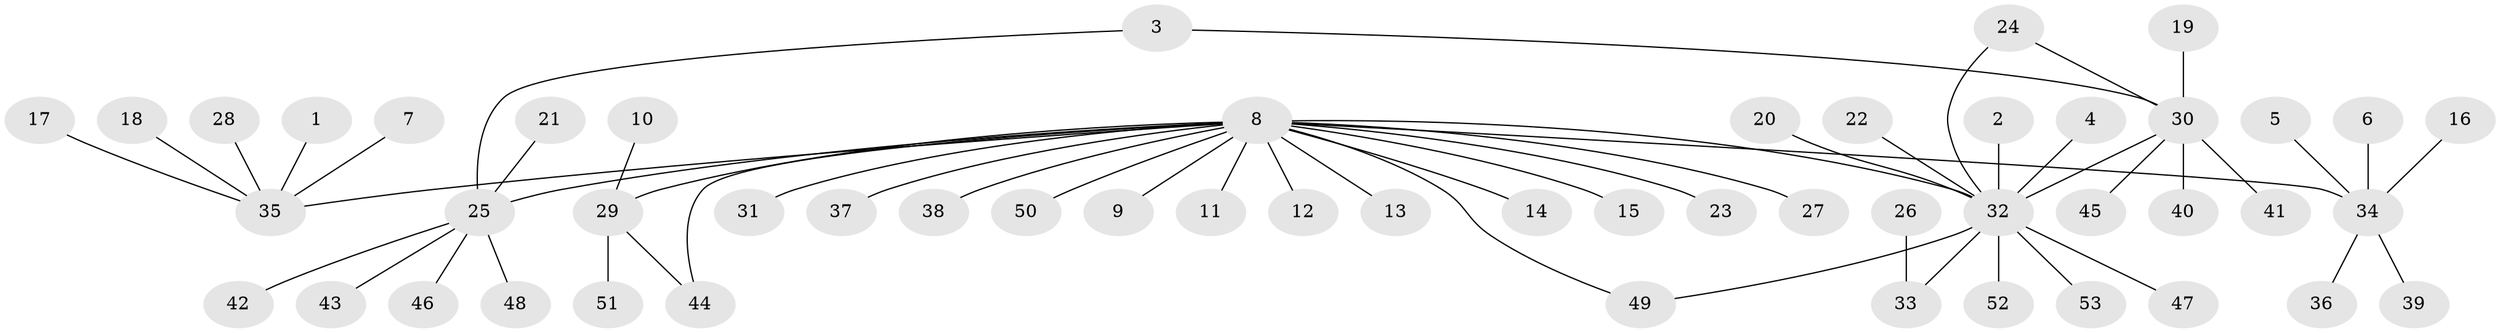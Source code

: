 // original degree distribution, {23: 0.009433962264150943, 2: 0.19811320754716982, 7: 0.018867924528301886, 3: 0.09433962264150944, 9: 0.018867924528301886, 11: 0.009433962264150943, 1: 0.5943396226415094, 5: 0.04716981132075472, 4: 0.009433962264150943}
// Generated by graph-tools (version 1.1) at 2025/26/03/09/25 03:26:02]
// undirected, 53 vertices, 56 edges
graph export_dot {
graph [start="1"]
  node [color=gray90,style=filled];
  1;
  2;
  3;
  4;
  5;
  6;
  7;
  8;
  9;
  10;
  11;
  12;
  13;
  14;
  15;
  16;
  17;
  18;
  19;
  20;
  21;
  22;
  23;
  24;
  25;
  26;
  27;
  28;
  29;
  30;
  31;
  32;
  33;
  34;
  35;
  36;
  37;
  38;
  39;
  40;
  41;
  42;
  43;
  44;
  45;
  46;
  47;
  48;
  49;
  50;
  51;
  52;
  53;
  1 -- 35 [weight=1.0];
  2 -- 32 [weight=1.0];
  3 -- 25 [weight=1.0];
  3 -- 30 [weight=1.0];
  4 -- 32 [weight=1.0];
  5 -- 34 [weight=1.0];
  6 -- 34 [weight=1.0];
  7 -- 35 [weight=1.0];
  8 -- 9 [weight=1.0];
  8 -- 11 [weight=1.0];
  8 -- 12 [weight=1.0];
  8 -- 13 [weight=1.0];
  8 -- 14 [weight=1.0];
  8 -- 15 [weight=1.0];
  8 -- 23 [weight=1.0];
  8 -- 25 [weight=1.0];
  8 -- 27 [weight=1.0];
  8 -- 29 [weight=2.0];
  8 -- 31 [weight=1.0];
  8 -- 32 [weight=2.0];
  8 -- 34 [weight=2.0];
  8 -- 35 [weight=1.0];
  8 -- 37 [weight=1.0];
  8 -- 38 [weight=1.0];
  8 -- 44 [weight=1.0];
  8 -- 49 [weight=1.0];
  8 -- 50 [weight=1.0];
  10 -- 29 [weight=1.0];
  16 -- 34 [weight=1.0];
  17 -- 35 [weight=1.0];
  18 -- 35 [weight=1.0];
  19 -- 30 [weight=1.0];
  20 -- 32 [weight=1.0];
  21 -- 25 [weight=1.0];
  22 -- 32 [weight=1.0];
  24 -- 30 [weight=1.0];
  24 -- 32 [weight=1.0];
  25 -- 42 [weight=1.0];
  25 -- 43 [weight=1.0];
  25 -- 46 [weight=1.0];
  25 -- 48 [weight=1.0];
  26 -- 33 [weight=1.0];
  28 -- 35 [weight=1.0];
  29 -- 44 [weight=1.0];
  29 -- 51 [weight=1.0];
  30 -- 32 [weight=1.0];
  30 -- 40 [weight=1.0];
  30 -- 41 [weight=1.0];
  30 -- 45 [weight=1.0];
  32 -- 33 [weight=1.0];
  32 -- 47 [weight=1.0];
  32 -- 49 [weight=1.0];
  32 -- 52 [weight=1.0];
  32 -- 53 [weight=1.0];
  34 -- 36 [weight=1.0];
  34 -- 39 [weight=1.0];
}
